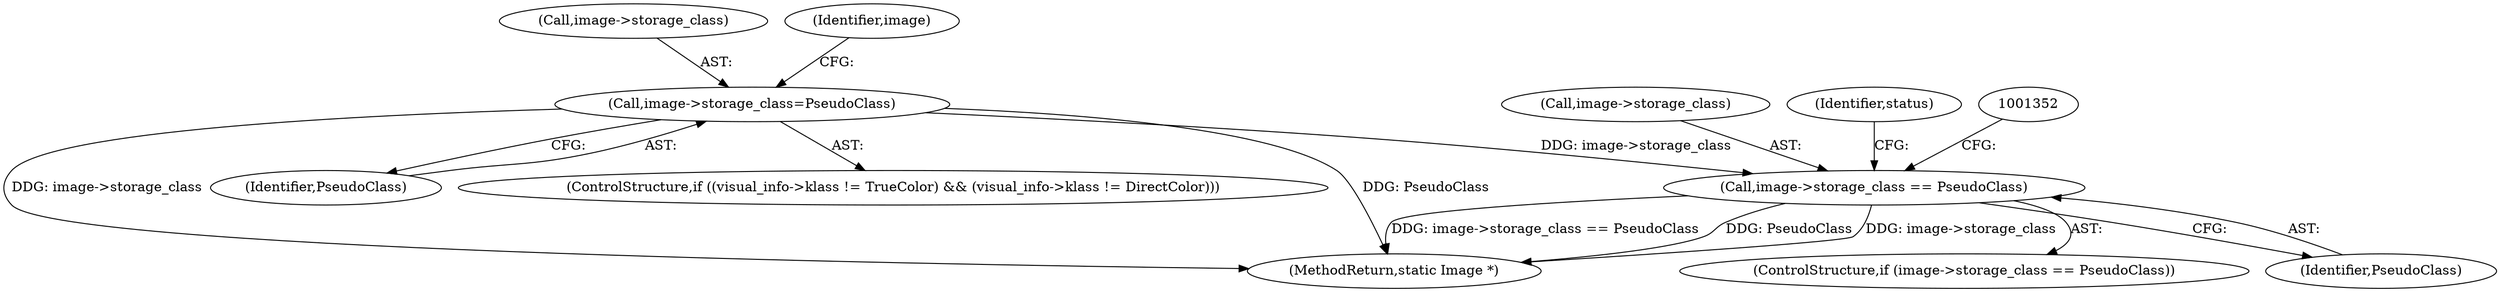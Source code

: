digraph "0_ImageMagick_f6e9d0d9955e85bdd7540b251cd50d598dacc5e6_13@pointer" {
"1001346" [label="(Call,image->storage_class == PseudoClass)"];
"1000735" [label="(Call,image->storage_class=PseudoClass)"];
"1000723" [label="(ControlStructure,if ((visual_info->klass != TrueColor) && (visual_info->klass != DirectColor)))"];
"1001548" [label="(MethodReturn,static Image *)"];
"1001347" [label="(Call,image->storage_class)"];
"1001345" [label="(ControlStructure,if (image->storage_class == PseudoClass))"];
"1000735" [label="(Call,image->storage_class=PseudoClass)"];
"1000739" [label="(Identifier,PseudoClass)"];
"1001346" [label="(Call,image->storage_class == PseudoClass)"];
"1000736" [label="(Call,image->storage_class)"];
"1001350" [label="(Identifier,PseudoClass)"];
"1000742" [label="(Identifier,image)"];
"1001356" [label="(Identifier,status)"];
"1001346" -> "1001345"  [label="AST: "];
"1001346" -> "1001350"  [label="CFG: "];
"1001347" -> "1001346"  [label="AST: "];
"1001350" -> "1001346"  [label="AST: "];
"1001352" -> "1001346"  [label="CFG: "];
"1001356" -> "1001346"  [label="CFG: "];
"1001346" -> "1001548"  [label="DDG: PseudoClass"];
"1001346" -> "1001548"  [label="DDG: image->storage_class"];
"1001346" -> "1001548"  [label="DDG: image->storage_class == PseudoClass"];
"1000735" -> "1001346"  [label="DDG: image->storage_class"];
"1000735" -> "1000723"  [label="AST: "];
"1000735" -> "1000739"  [label="CFG: "];
"1000736" -> "1000735"  [label="AST: "];
"1000739" -> "1000735"  [label="AST: "];
"1000742" -> "1000735"  [label="CFG: "];
"1000735" -> "1001548"  [label="DDG: PseudoClass"];
"1000735" -> "1001548"  [label="DDG: image->storage_class"];
}
